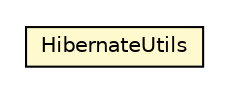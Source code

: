 #!/usr/local/bin/dot
#
# Class diagram 
# Generated by UMLGraph version R5_6_6-8-g8d7759 (http://www.umlgraph.org/)
#

digraph G {
	edge [fontname="Helvetica",fontsize=10,labelfontname="Helvetica",labelfontsize=10];
	node [fontname="Helvetica",fontsize=10,shape=plaintext];
	nodesep=0.25;
	ranksep=0.5;
	// org.dayatang.persistence.hibernate.HibernateUtils
	c27684 [label=<<table title="org.dayatang.persistence.hibernate.HibernateUtils" border="0" cellborder="1" cellspacing="0" cellpadding="2" port="p" bgcolor="lemonChiffon" href="./HibernateUtils.html">
		<tr><td><table border="0" cellspacing="0" cellpadding="1">
<tr><td align="center" balign="center"> HibernateUtils </td></tr>
		</table></td></tr>
		</table>>, URL="./HibernateUtils.html", fontname="Helvetica", fontcolor="black", fontsize=10.0];
}

